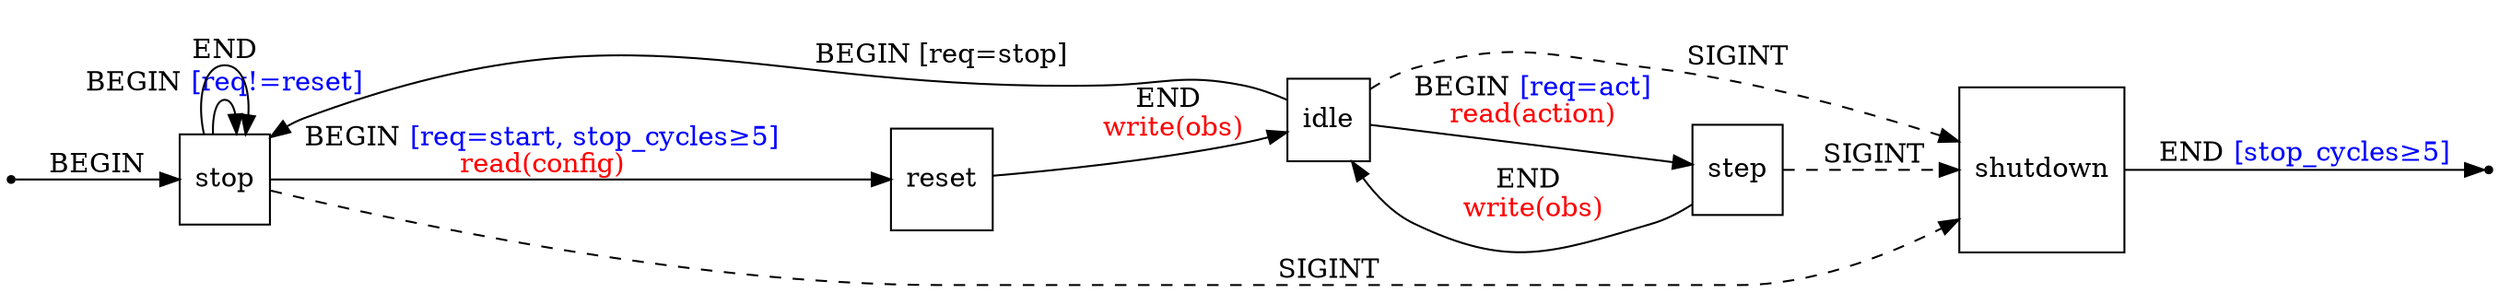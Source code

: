 // SPDX-License-Identifier: Apache-2.0
// Copyright 2022 Stéphane Caron
// Copyright 2024 Inria

digraph spine_state_machine {
    bgcolor="transparent"
    rankdir="LR";

    node [shape=point, label=""] initial, terminal;
    node [shape=square];

    kSendStops[label="stop"];
    kReset[label="reset"];
    kIdle[label="idle"];
    kStep[label="step"];
    kShutdown[label="shutdown"];

    initial->kSendStops[label="BEGIN"];
    kSendStops->kReset[label=<BEGIN <font color="blue">[req=start, stop_cycles≥5]</font><br/><font color="red">read(config)</font>>];
    kSendStops->kSendStops[label=<BEGIN <font color="blue">[req!=reset]</font>>];
    kSendStops->kSendStops[label="END"];
    kSendStops->kShutdown[label="SIGINT", style=dashed];
    kReset->kIdle[label=<END <br/><font color="red">write(obs)</font>>];
    kIdle->kStep[label=<BEGIN <font color="blue">[req=act]</font><br/><font color="red">read(action)</font>>];
    kIdle->kSendStops[label="BEGIN [req=stop]"];
    kIdle->kShutdown[label="SIGINT", style=dashed];
    kStep->kIdle[label=<END <br/><font color="red">write(obs)</font>>];
    kStep->kShutdown[label="SIGINT", style=dashed];
    kShutdown->terminal[label=<END <font color="blue">[stop_cycles≥5]</font>>];
}

